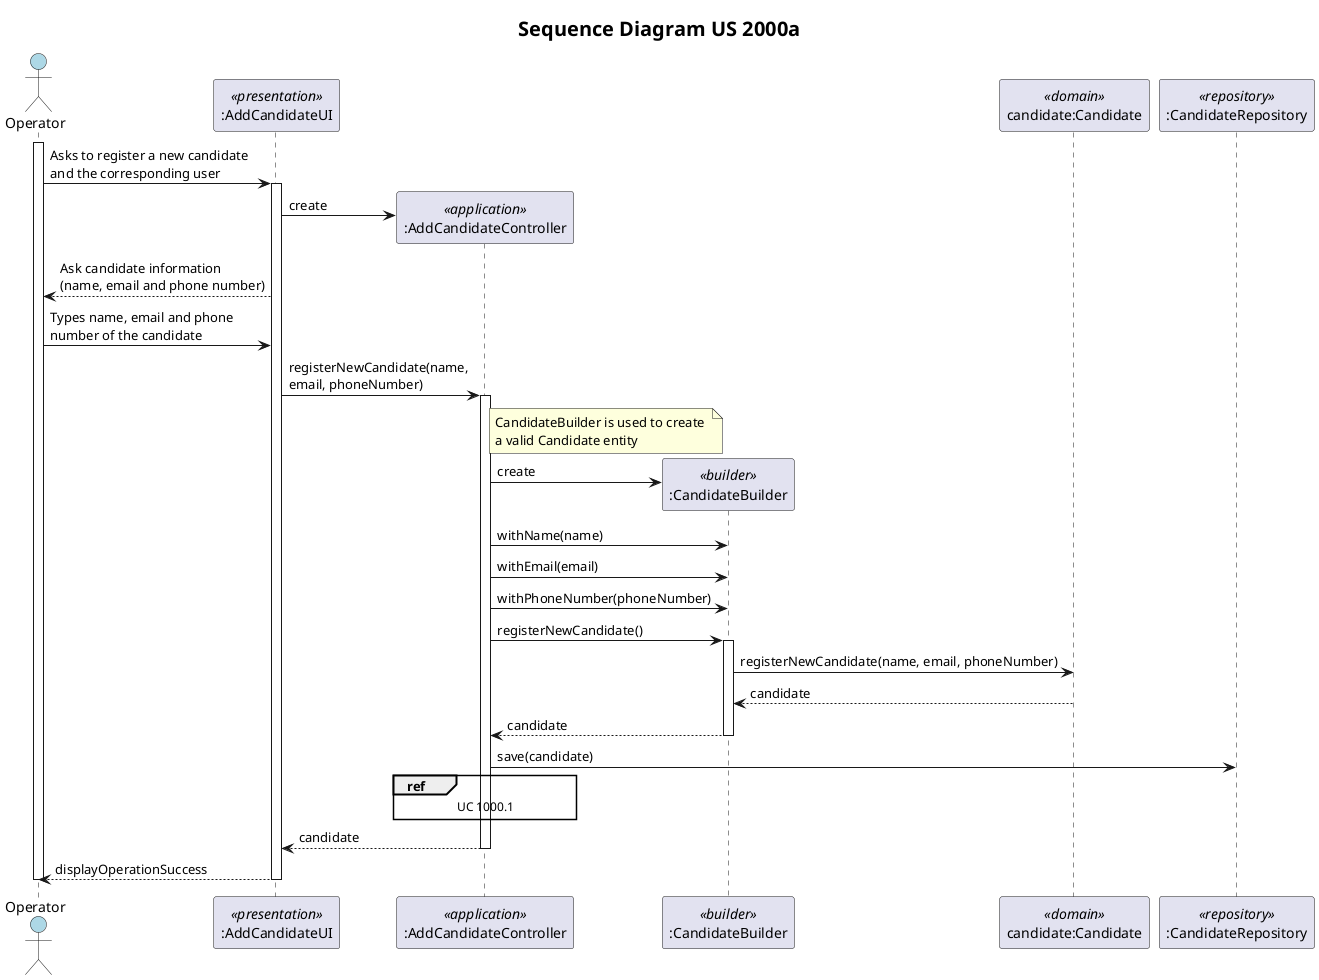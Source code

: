@startuml
title <size:20>Sequence Diagram US 2000a</size>

'http://plantuml.com/skinparam.html
skinparam monochrome false
skinparam packageStyle rect
skinparam defaultFontName FG Virgil
skinparam shadowing false

actor Operator as Actor #lightblue
participant ":AddCandidateUI" as UI <<presentation>>
participant ":AddCandidateController" as Controller <<application>>
participant ":CandidateBuilder" as CandidateBuilder <<builder>>
participant "candidate:Candidate" as DomainC <<domain>>
participant ":CandidateRepository"  as CandidateRepository <<repository>>

activate Actor
Actor -> UI: Asks to register a new candidate \nand the corresponding user
activate UI
    UI -> Controller**: create
    UI --> Actor: Ask candidate information \n(name, email and phone number)
    Actor -> UI: Types name, email and phone \nnumber of the candidate

    UI -> Controller: registerNewCandidate(name,\nemail, phoneNumber)
    activate Controller
        note left of CandidateBuilder: CandidateBuilder is used to create \na valid Candidate entity
        Controller -> CandidateBuilder **: create
        Controller -> CandidateBuilder : withName(name)
        Controller -> CandidateBuilder : withEmail(email)
        Controller -> CandidateBuilder : withPhoneNumber(phoneNumber)
        Controller -> CandidateBuilder : registerNewCandidate()
        activate CandidateBuilder
        CandidateBuilder -> DomainC : registerNewCandidate(name, email, phoneNumber)
        DomainC --> CandidateBuilder : candidate
        CandidateBuilder --> Controller : candidate
        deactivate CandidateBuilder

        Controller -> CandidateRepository : save(candidate)

        ref over Controller
            UC 1000.1
        end

    Controller --> UI : candidate
    deactivate Controller

    UI-->Actor: displayOperationSuccess
deactivate UI
deactivate Actor
@enduml
